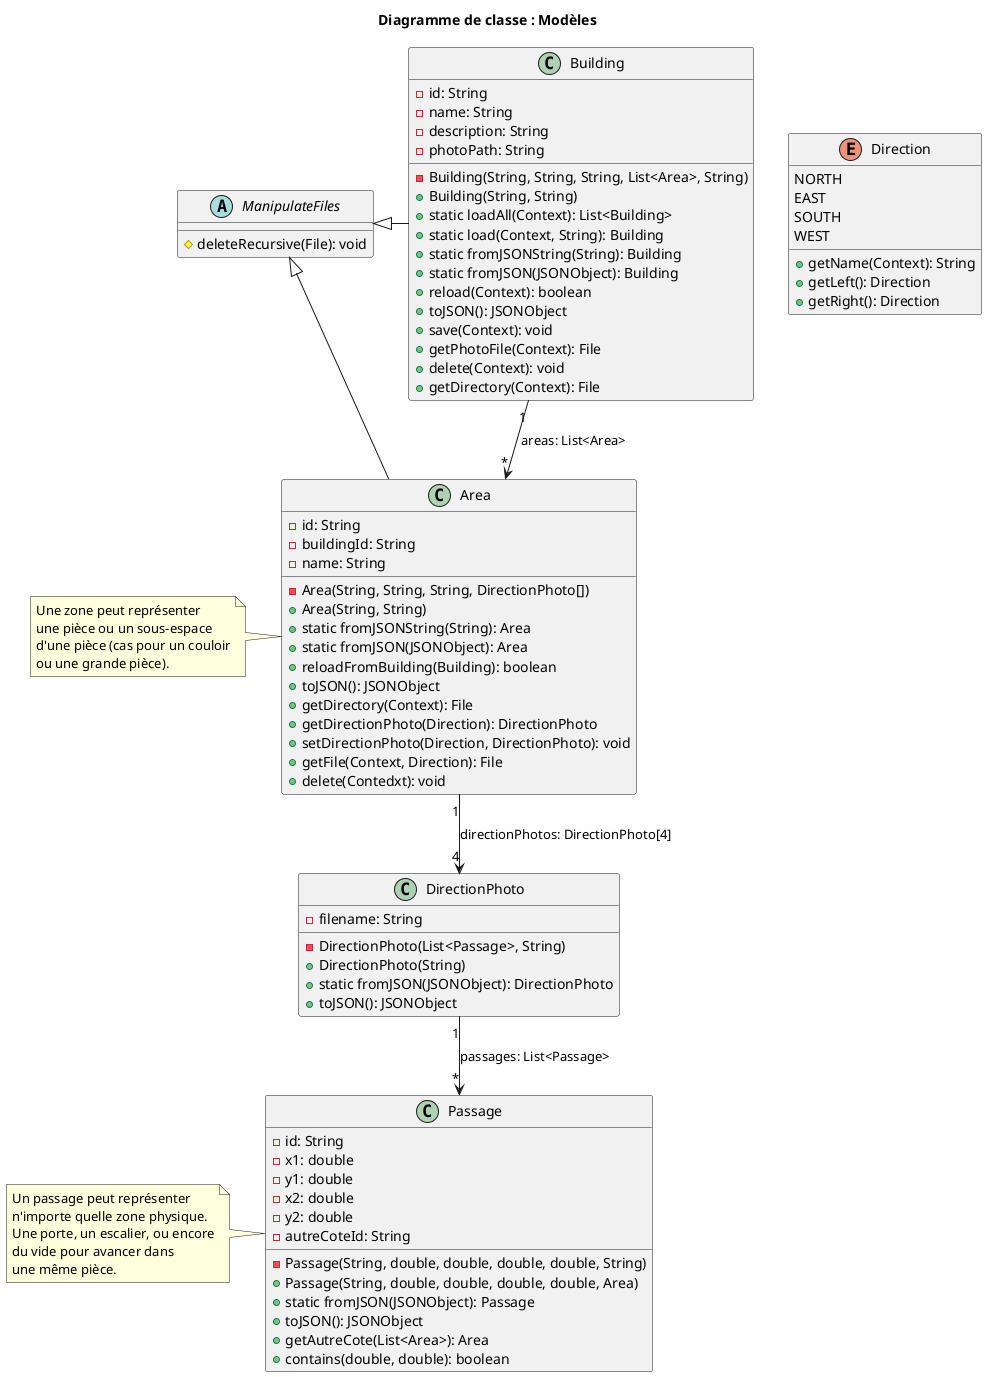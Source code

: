 @startuml diag_c
title Diagramme de classe : Modèles

abstract class ManipulateFiles {
    # deleteRecursive(File): void
}

class Building {
    - id: String
    - name: String
    - description: String
    - photoPath: String
    - Building(String, String, String, List<Area>, String)
    + Building(String, String)
    + static loadAll(Context): List<Building>
    + static load(Context, String): Building
    + static fromJSONString(String): Building
    + static fromJSON(JSONObject): Building
    + reload(Context): boolean
    + toJSON(): JSONObject
    + save(Context): void
    + getPhotoFile(Context): File
    + delete(Context): void
    + getDirectory(Context): File
}

class Area {
    - id: String
    - buildingId: String
    - name: String
    - Area(String, String, String, DirectionPhoto[])
    + Area(String, String)
    + static fromJSONString(String): Area
    + static fromJSON(JSONObject): Area
    + reloadFromBuilding(Building): boolean
    + toJSON(): JSONObject
    + getDirectory(Context): File
    + getDirectionPhoto(Direction): DirectionPhoto
    + setDirectionPhoto(Direction, DirectionPhoto): void
    + getFile(Context, Direction): File
    + delete(Contedxt): void
}
note left: Une zone peut représenter\nune pièce ou un sous-espace\nd'une pièce (cas pour un couloir\nou une grande pièce).

enum Direction {
    NORTH
    EAST
    SOUTH
    WEST
    + getName(Context): String
    + getLeft(): Direction
    + getRight(): Direction
}

class DirectionPhoto {
    - filename: String
    - DirectionPhoto(List<Passage>, String)
    + DirectionPhoto(String)
    + static fromJSON(JSONObject): DirectionPhoto
    + toJSON(): JSONObject
}

class Passage {
    - id: String
    - x1: double
    - y1: double
    - x2: double
    - y2: double
    - autreCoteId: String
    - Passage(String, double, double, double, double, String)
    + Passage(String, double, double, double, double, Area)
    + static fromJSON(JSONObject): Passage
    + toJSON(): JSONObject
    + getAutreCote(List<Area>): Area
    + contains(double, double): boolean
}
note left: Un passage peut représenter\nn'importe quelle zone physique.\nUne porte, un escalier, ou encore\ndu vide pour avancer dans\nune même pièce.

Building -left-|> ManipulateFiles
Area --|> ManipulateFiles

Building "1" --> "*" Area : areas: List<Area>
Area "1" --> "4" DirectionPhoto : directionPhotos: DirectionPhoto[4]
DirectionPhoto "1" --> "*" Passage : passages: List<Passage>

@enduml